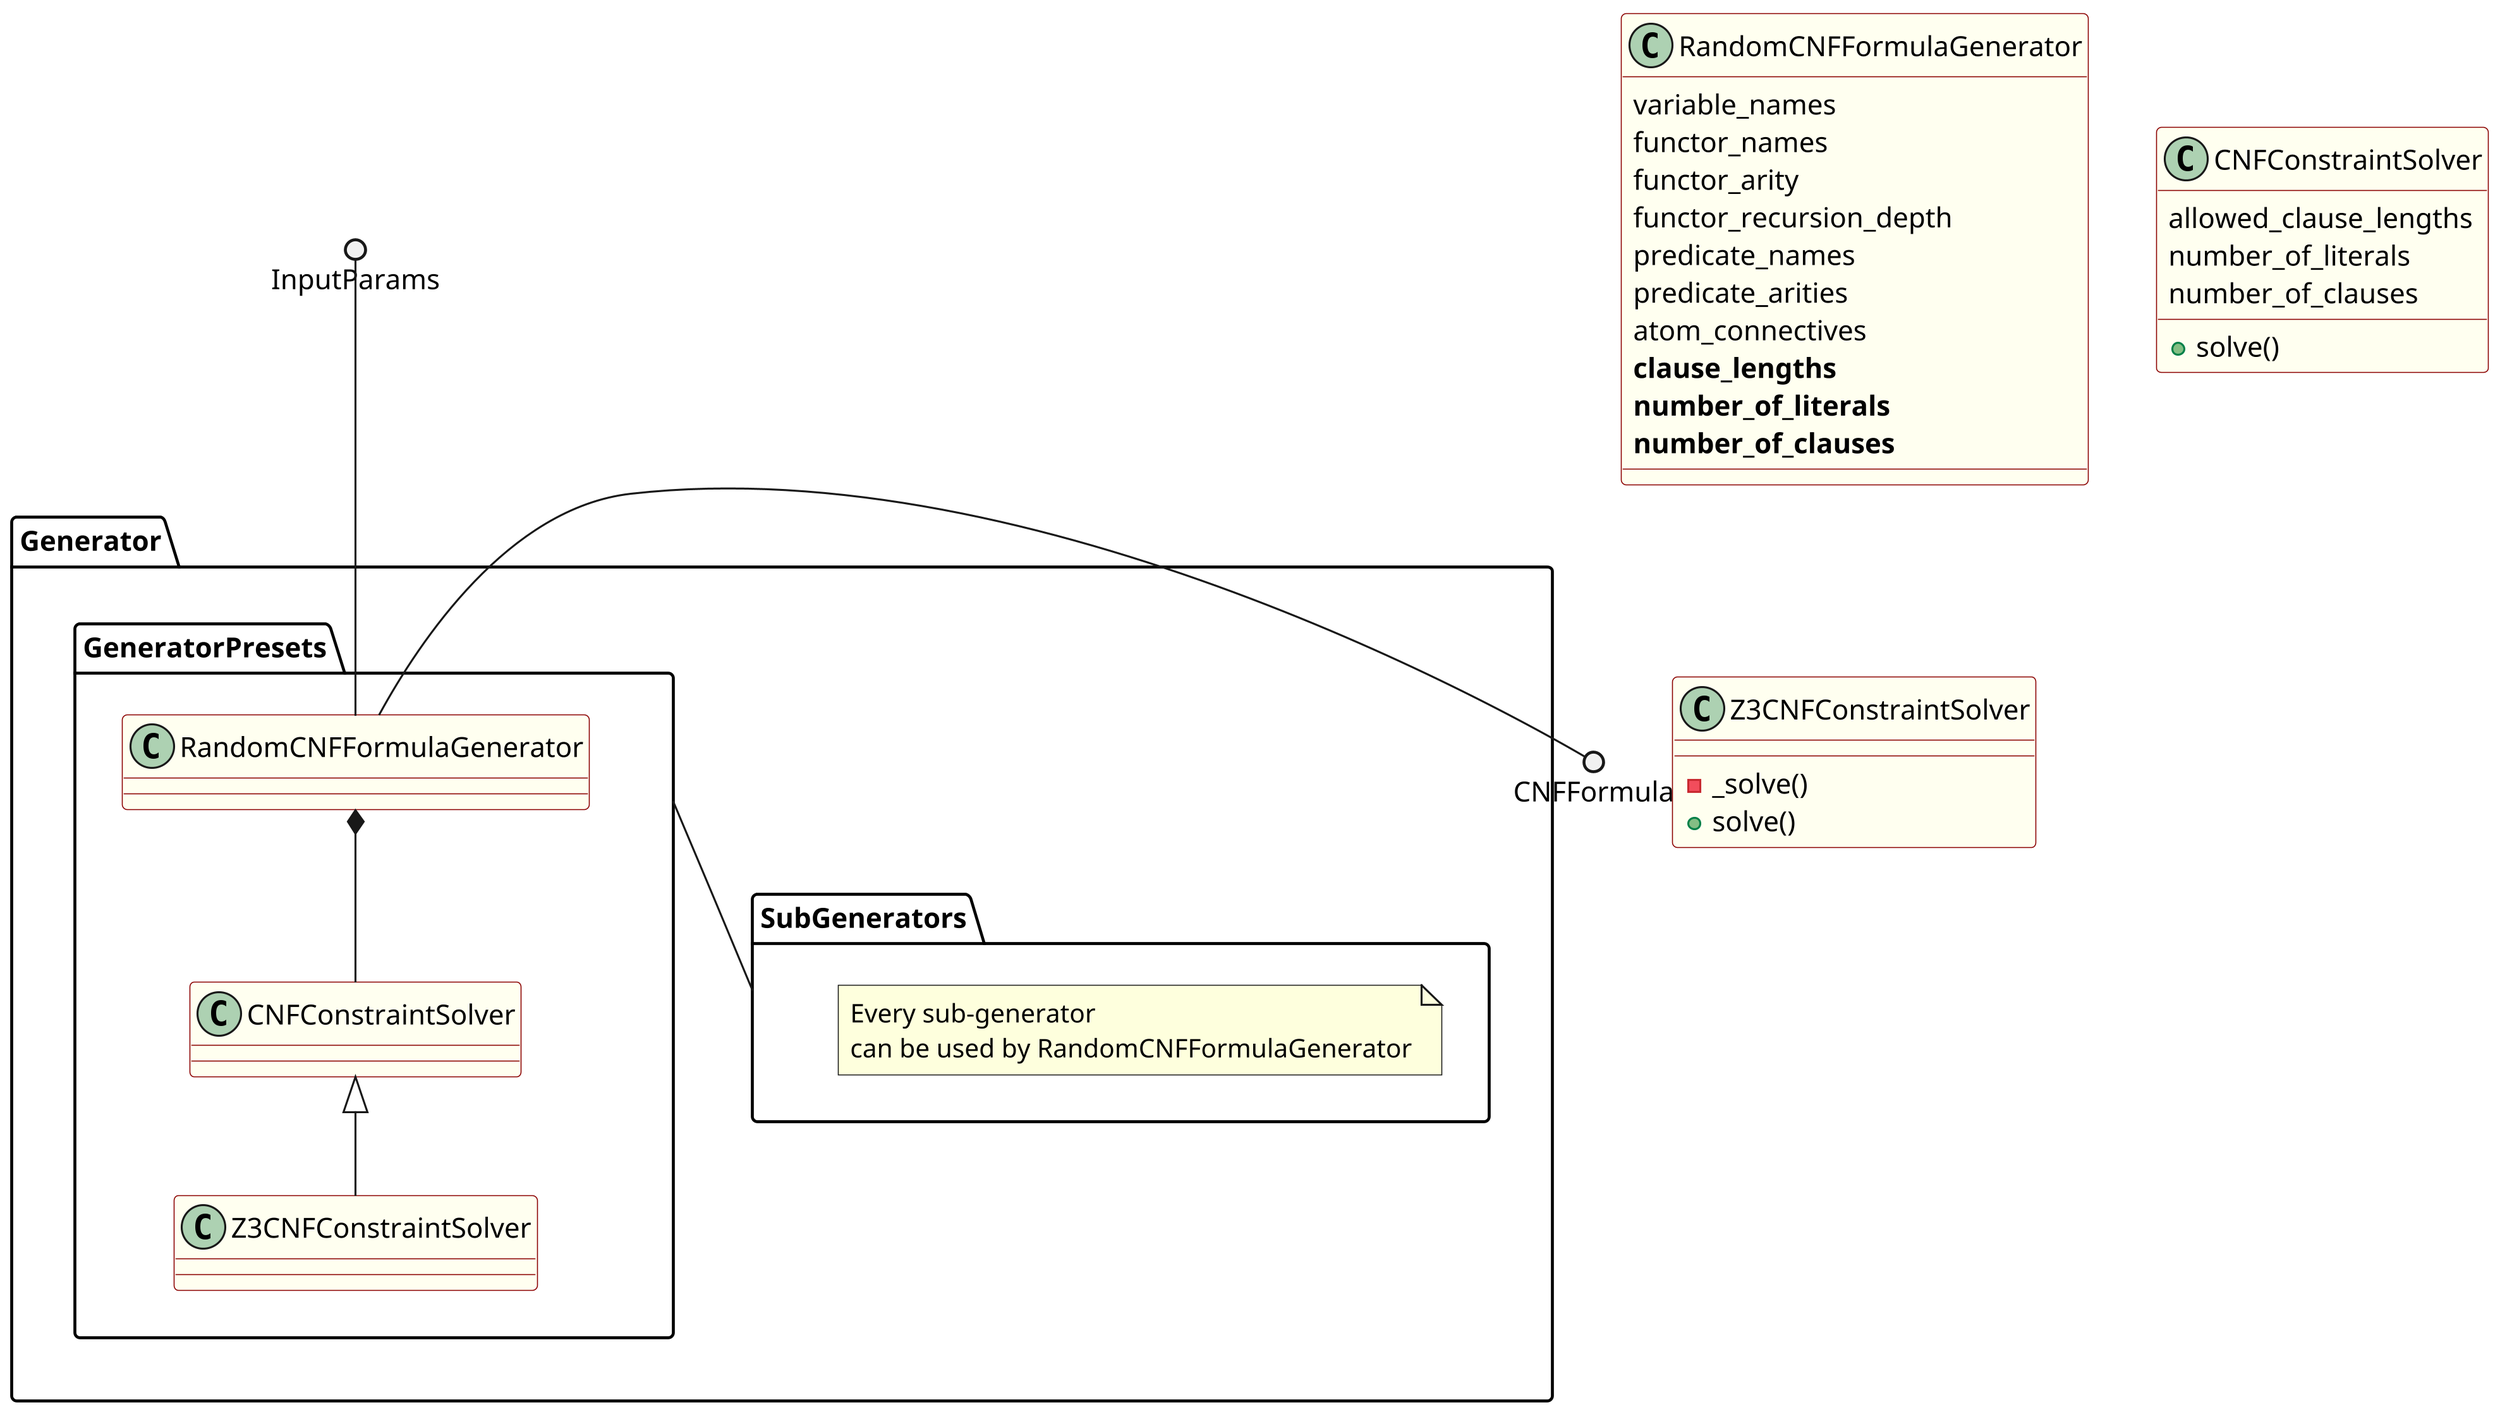 @startuml
skinparam dpi 300

skinparam class {
  backgroundColor Ivory
  borderColor DarkRed
}

package Generator {
  package GeneratorPresets {
    RandomCNFFormulaGenerator *-- CNFConstraintSolver
    CNFConstraintSolver <|-- Z3CNFConstraintSolver
  }
  package SubGenerators {
    note "Every sub-generator \ncan be used by RandomCNFFormulaGenerator" as N
  }
  GeneratorPresets -- SubGenerators 
}
RandomCNFFormulaGenerator -() CNFFormula
InputParams ()-- RandomCNFFormulaGenerator

class RandomCNFFormulaGenerator {
  variable_names 
  functor_names 
  functor_arity 
  functor_recursion_depth 
  predicate_names
  predicate_arities
  atom_connectives
  **clause_lengths **
  **number_of_literals**
  **number_of_clauses**
}

class CNFConstraintSolver {
  allowed_clause_lengths
  number_of_literals
  number_of_clauses
  + solve()
}

class Z3CNFConstraintSolver {
  - _solve()
  + solve()
}
@enduml
